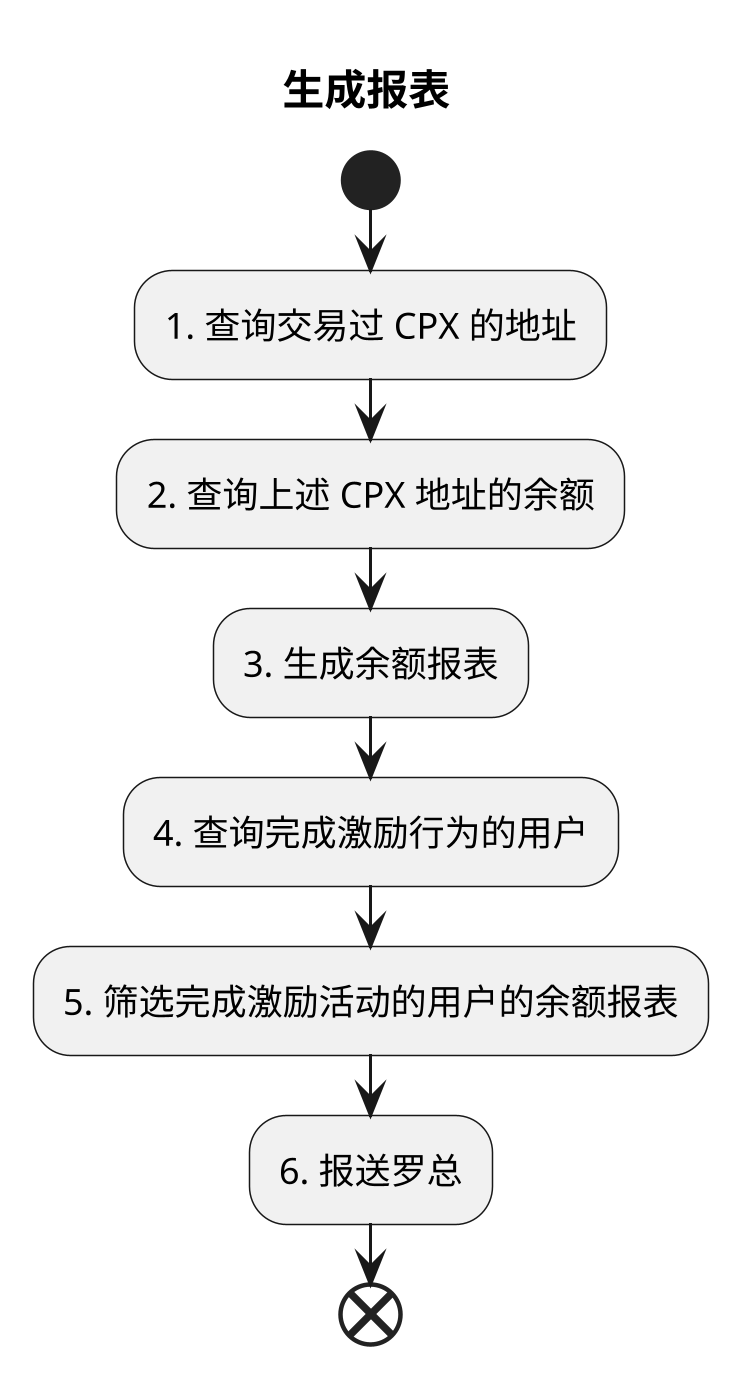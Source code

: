 @startuml
scale 3
title 生成报表
start
:1. 查询交易过 CPX 的地址;
:2. 查询上述 CPX 地址的余额;
:3. 生成余额报表;
:4. 查询完成激励行为的用户;
:5. 筛选完成激励活动的用户的余额报表;
:6. 报送罗总;
end
@enduml

@startuml
scale 3
title 发放空投
start
:1. 生成发放激励的总地址;
:2. 生成三级激励的地址;
:3. 罗总将激励活动的总 CPX 发送至激励活动的总地址;
:4. 根据报表的筛选结果, 将 CPX 分别存入三级激励地址;
fork
:5. 发放 T2 级激励 CPX;
fork again
:6. 发放 T1 级激励 CPX;
fork again
:7. 发放起源级激励 CPX;
fork end
:8. 查验是否上链;
if (是否上链) then (未上链)
while (客户是否提出异议) is (未提出异议)
:9. 次日查询是否上链;
endwhile (提出异议) 
:10. 补发 CPX;
end
else (已上链)
end
@enduml

@startuml
scale 3 
title 整体分工界面
actor 张启震 as a1
actor 张玉涛 as a2
actor 阿铁 as a3
actor 罗总 as a4

autonumber
a2 -> a2: 生成完成激励行为的用户的余额报表
a2 -> a1: 提交报表
a1 -> a4: 提交报表
a4 -> a4: 计算共需多少 CPX
a3 -> a3: 生成激励活动总地址及三级激励地址
a3 -> a1: 提交激励活动总地址
a1 -> a4: 提交激励活动总地址
a4 -> a4: 发放激励活动 CPX 到总地址
a3 -> a3: 将激励活动 CPX 总地址分别打入三级激励地址
a3 -> a3: 分别发放三级激励地址的 CPX 
a1 -> a1: 查验上链
@enduml

@startuml
scale 3
title 计算 30 日余额流程

start
while (待查地址是否为空) is (不为空)
:1. 从待查地址中取出一条地地址;
note left
假设
    地址为 <addr 1>
end note
fork
:2.1.1 查询该地址当前余额;
:2.1.2 记录余额;
note left
假设
   余额为 500
end note
:2.1.3 记录时间戳; 
note left
假设
  时间为 11/3 18:00
end note
fork again
:2.2.1 查询该地址所有交记录;
note right
假设
  查出以下记录
  11/3, 18:01, + 10
  11/2, 18:01, + 30
  11/1, 18:01, - 20
  10/1, 18:01, + 100
end note
:2.2.2 筛选 30 日 18:00 后 查询余额前的记录;
note right
筛选结果如下:
    11/2, 18:01, + 30
    11/1, 18:01, - 20
end note
:2.2.3 对所有交易记录汇总;
note right
汇总结果如下:
    (+ 30) + (- 20) = 10
end note
fork end
:3 用户查询时的余额减去筛选后的交易记录之汇总;
note right
计算结果如下:
    500 - 10 = 490
因此, 用户 30 日 18:00 的余额为 490
end note
:4 记录该值;
endwhile (为空) 
end
@enduml